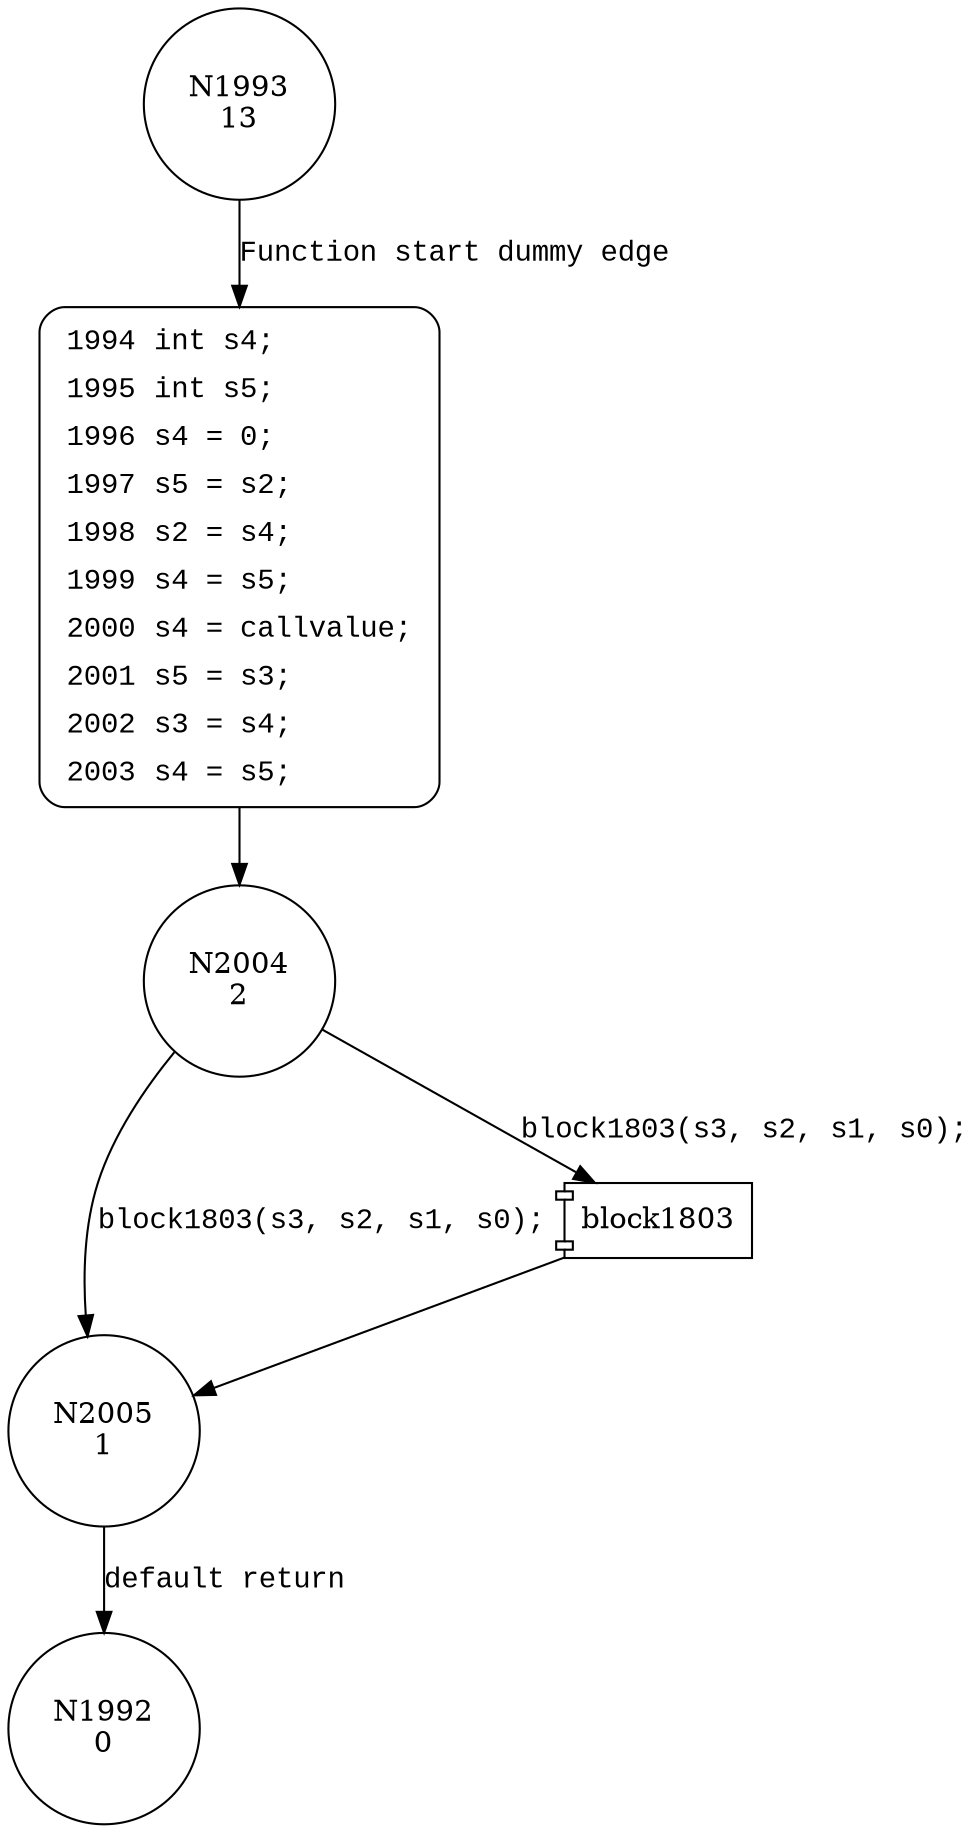 digraph block1795 {
1993 [shape="circle" label="N1993\n13"]
1994 [shape="circle" label="N1994\n12"]
2004 [shape="circle" label="N2004\n2"]
2005 [shape="circle" label="N2005\n1"]
1992 [shape="circle" label="N1992\n0"]
1994 [style="filled,bold" penwidth="1" fillcolor="white" fontname="Courier New" shape="Mrecord" label=<<table border="0" cellborder="0" cellpadding="3" bgcolor="white"><tr><td align="right">1994</td><td align="left">int s4;</td></tr><tr><td align="right">1995</td><td align="left">int s5;</td></tr><tr><td align="right">1996</td><td align="left">s4 = 0;</td></tr><tr><td align="right">1997</td><td align="left">s5 = s2;</td></tr><tr><td align="right">1998</td><td align="left">s2 = s4;</td></tr><tr><td align="right">1999</td><td align="left">s4 = s5;</td></tr><tr><td align="right">2000</td><td align="left">s4 = callvalue;</td></tr><tr><td align="right">2001</td><td align="left">s5 = s3;</td></tr><tr><td align="right">2002</td><td align="left">s3 = s4;</td></tr><tr><td align="right">2003</td><td align="left">s4 = s5;</td></tr></table>>]
1994 -> 2004[label=""]
1993 -> 1994 [label="Function start dummy edge" fontname="Courier New"]
100017 [shape="component" label="block1803"]
2004 -> 100017 [label="block1803(s3, s2, s1, s0);" fontname="Courier New"]
100017 -> 2005 [label="" fontname="Courier New"]
2004 -> 2005 [label="block1803(s3, s2, s1, s0);" fontname="Courier New"]
2005 -> 1992 [label="default return" fontname="Courier New"]
}